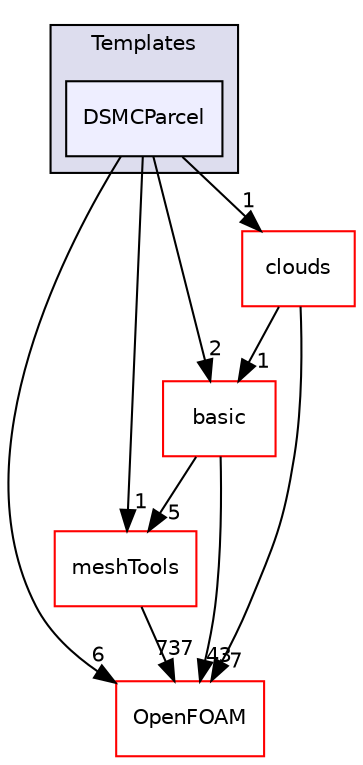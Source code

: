 digraph "src/lagrangian/DSMC/parcels/Templates/DSMCParcel" {
  bgcolor=transparent;
  compound=true
  node [ fontsize="10", fontname="Helvetica"];
  edge [ labelfontsize="10", labelfontname="Helvetica"];
  subgraph clusterdir_9e9d7c75f0f40510bef4c9b3ed75740b {
    graph [ bgcolor="#ddddee", pencolor="black", label="Templates" fontname="Helvetica", fontsize="10", URL="dir_9e9d7c75f0f40510bef4c9b3ed75740b.html"]
  dir_b86cbef47a2063173bdfca38471867c1 [shape=box, label="DSMCParcel", style="filled", fillcolor="#eeeeff", pencolor="black", URL="dir_b86cbef47a2063173bdfca38471867c1.html"];
  }
  dir_ae30ad0bef50cf391b24c614251bb9fd [shape=box label="meshTools" color="red" URL="dir_ae30ad0bef50cf391b24c614251bb9fd.html"];
  dir_de5f31afe365503963d19e52cad41751 [shape=box label="clouds" color="red" URL="dir_de5f31afe365503963d19e52cad41751.html"];
  dir_c5473ff19b20e6ec4dfe5c310b3778a8 [shape=box label="OpenFOAM" color="red" URL="dir_c5473ff19b20e6ec4dfe5c310b3778a8.html"];
  dir_584e0ab0901b4327f36f4285cac7f2f8 [shape=box label="basic" color="red" URL="dir_584e0ab0901b4327f36f4285cac7f2f8.html"];
  dir_ae30ad0bef50cf391b24c614251bb9fd->dir_c5473ff19b20e6ec4dfe5c310b3778a8 [headlabel="737", labeldistance=1.5 headhref="dir_001751_001897.html"];
  dir_de5f31afe365503963d19e52cad41751->dir_c5473ff19b20e6ec4dfe5c310b3778a8 [headlabel="7", labeldistance=1.5 headhref="dir_001404_001897.html"];
  dir_de5f31afe365503963d19e52cad41751->dir_584e0ab0901b4327f36f4285cac7f2f8 [headlabel="1", labeldistance=1.5 headhref="dir_001404_001366.html"];
  dir_584e0ab0901b4327f36f4285cac7f2f8->dir_ae30ad0bef50cf391b24c614251bb9fd [headlabel="5", labeldistance=1.5 headhref="dir_001366_001751.html"];
  dir_584e0ab0901b4327f36f4285cac7f2f8->dir_c5473ff19b20e6ec4dfe5c310b3778a8 [headlabel="43", labeldistance=1.5 headhref="dir_001366_001897.html"];
  dir_b86cbef47a2063173bdfca38471867c1->dir_ae30ad0bef50cf391b24c614251bb9fd [headlabel="1", labeldistance=1.5 headhref="dir_001415_001751.html"];
  dir_b86cbef47a2063173bdfca38471867c1->dir_de5f31afe365503963d19e52cad41751 [headlabel="1", labeldistance=1.5 headhref="dir_001415_001404.html"];
  dir_b86cbef47a2063173bdfca38471867c1->dir_c5473ff19b20e6ec4dfe5c310b3778a8 [headlabel="6", labeldistance=1.5 headhref="dir_001415_001897.html"];
  dir_b86cbef47a2063173bdfca38471867c1->dir_584e0ab0901b4327f36f4285cac7f2f8 [headlabel="2", labeldistance=1.5 headhref="dir_001415_001366.html"];
}
